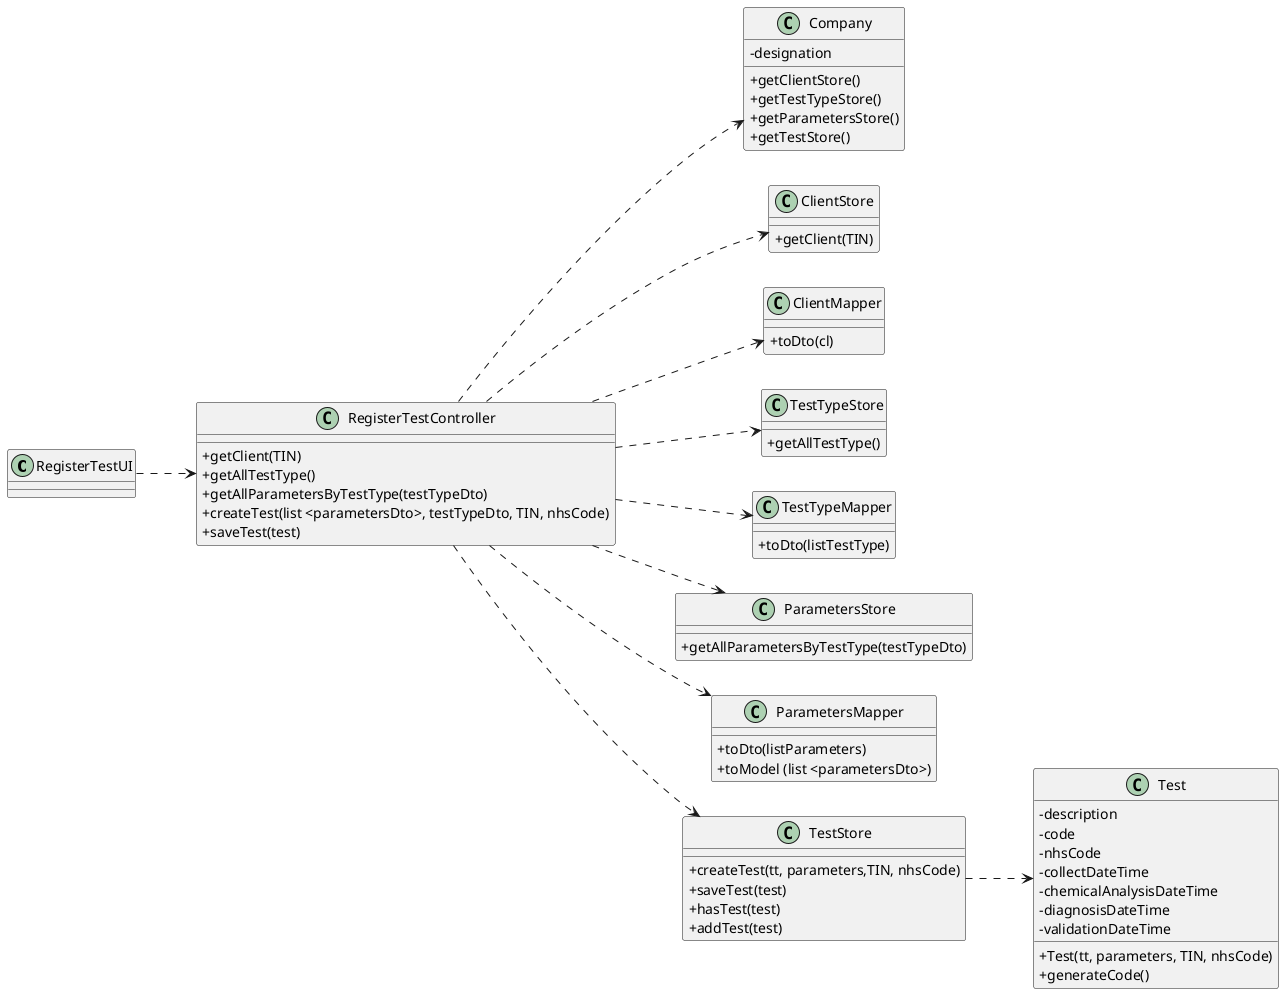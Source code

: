 @startuml
'https://plantuml.com/class-diagram

skinparam classAttributeIconSize 0
left to right direction

class "RegisterTestUI" as RTUI

class "RegisterTestController" as RTC {
+getClient(TIN)
+getAllTestType()
+getAllParametersByTestType(testTypeDto)
+createTest(list <parametersDto>, testTypeDto, TIN, nhsCode)
+saveTest(test)
}

class "Company" as C {
-designation
+getClientStore()
+getTestTypeStore()
+getParametersStore()
+getTestStore()
}

class "ClientStore" as CS {
+getClient(TIN)
}

class "ClientMapper" as CM {
+toDto(cl)
}

class "TestTypeStore" as TTS {
+getAllTestType()
}

class "TestTypeMapper" as TTM {
+toDto(listTestType)
}

class "ParametersStore" as PS {
+getAllParametersByTestType(testTypeDto)
}

class "ParametersMapper" as PM {
+toDto(listParameters)
+toModel (list <parametersDto>)
}

class "TestStore" as TS {
+createTest(tt, parameters,TIN, nhsCode)
+saveTest(test)
+hasTest(test)
+addTest(test)
}

class "Test" as T {
-description
-code
-nhsCode
-collectDateTime
-chemicalAnalysisDateTime
-diagnosisDateTime
-validationDateTime
+Test(tt, parameters, TIN, nhsCode)
+generateCode()
}

RTUI ..> RTC
RTC ..> CS
RTC ..> CM
RTC ..> C
RTC ..> TTS
RTC ..> TTM
RTC ..> PS
RTC ..> PM
RTC ..> TS
TS ..> T


@enduml